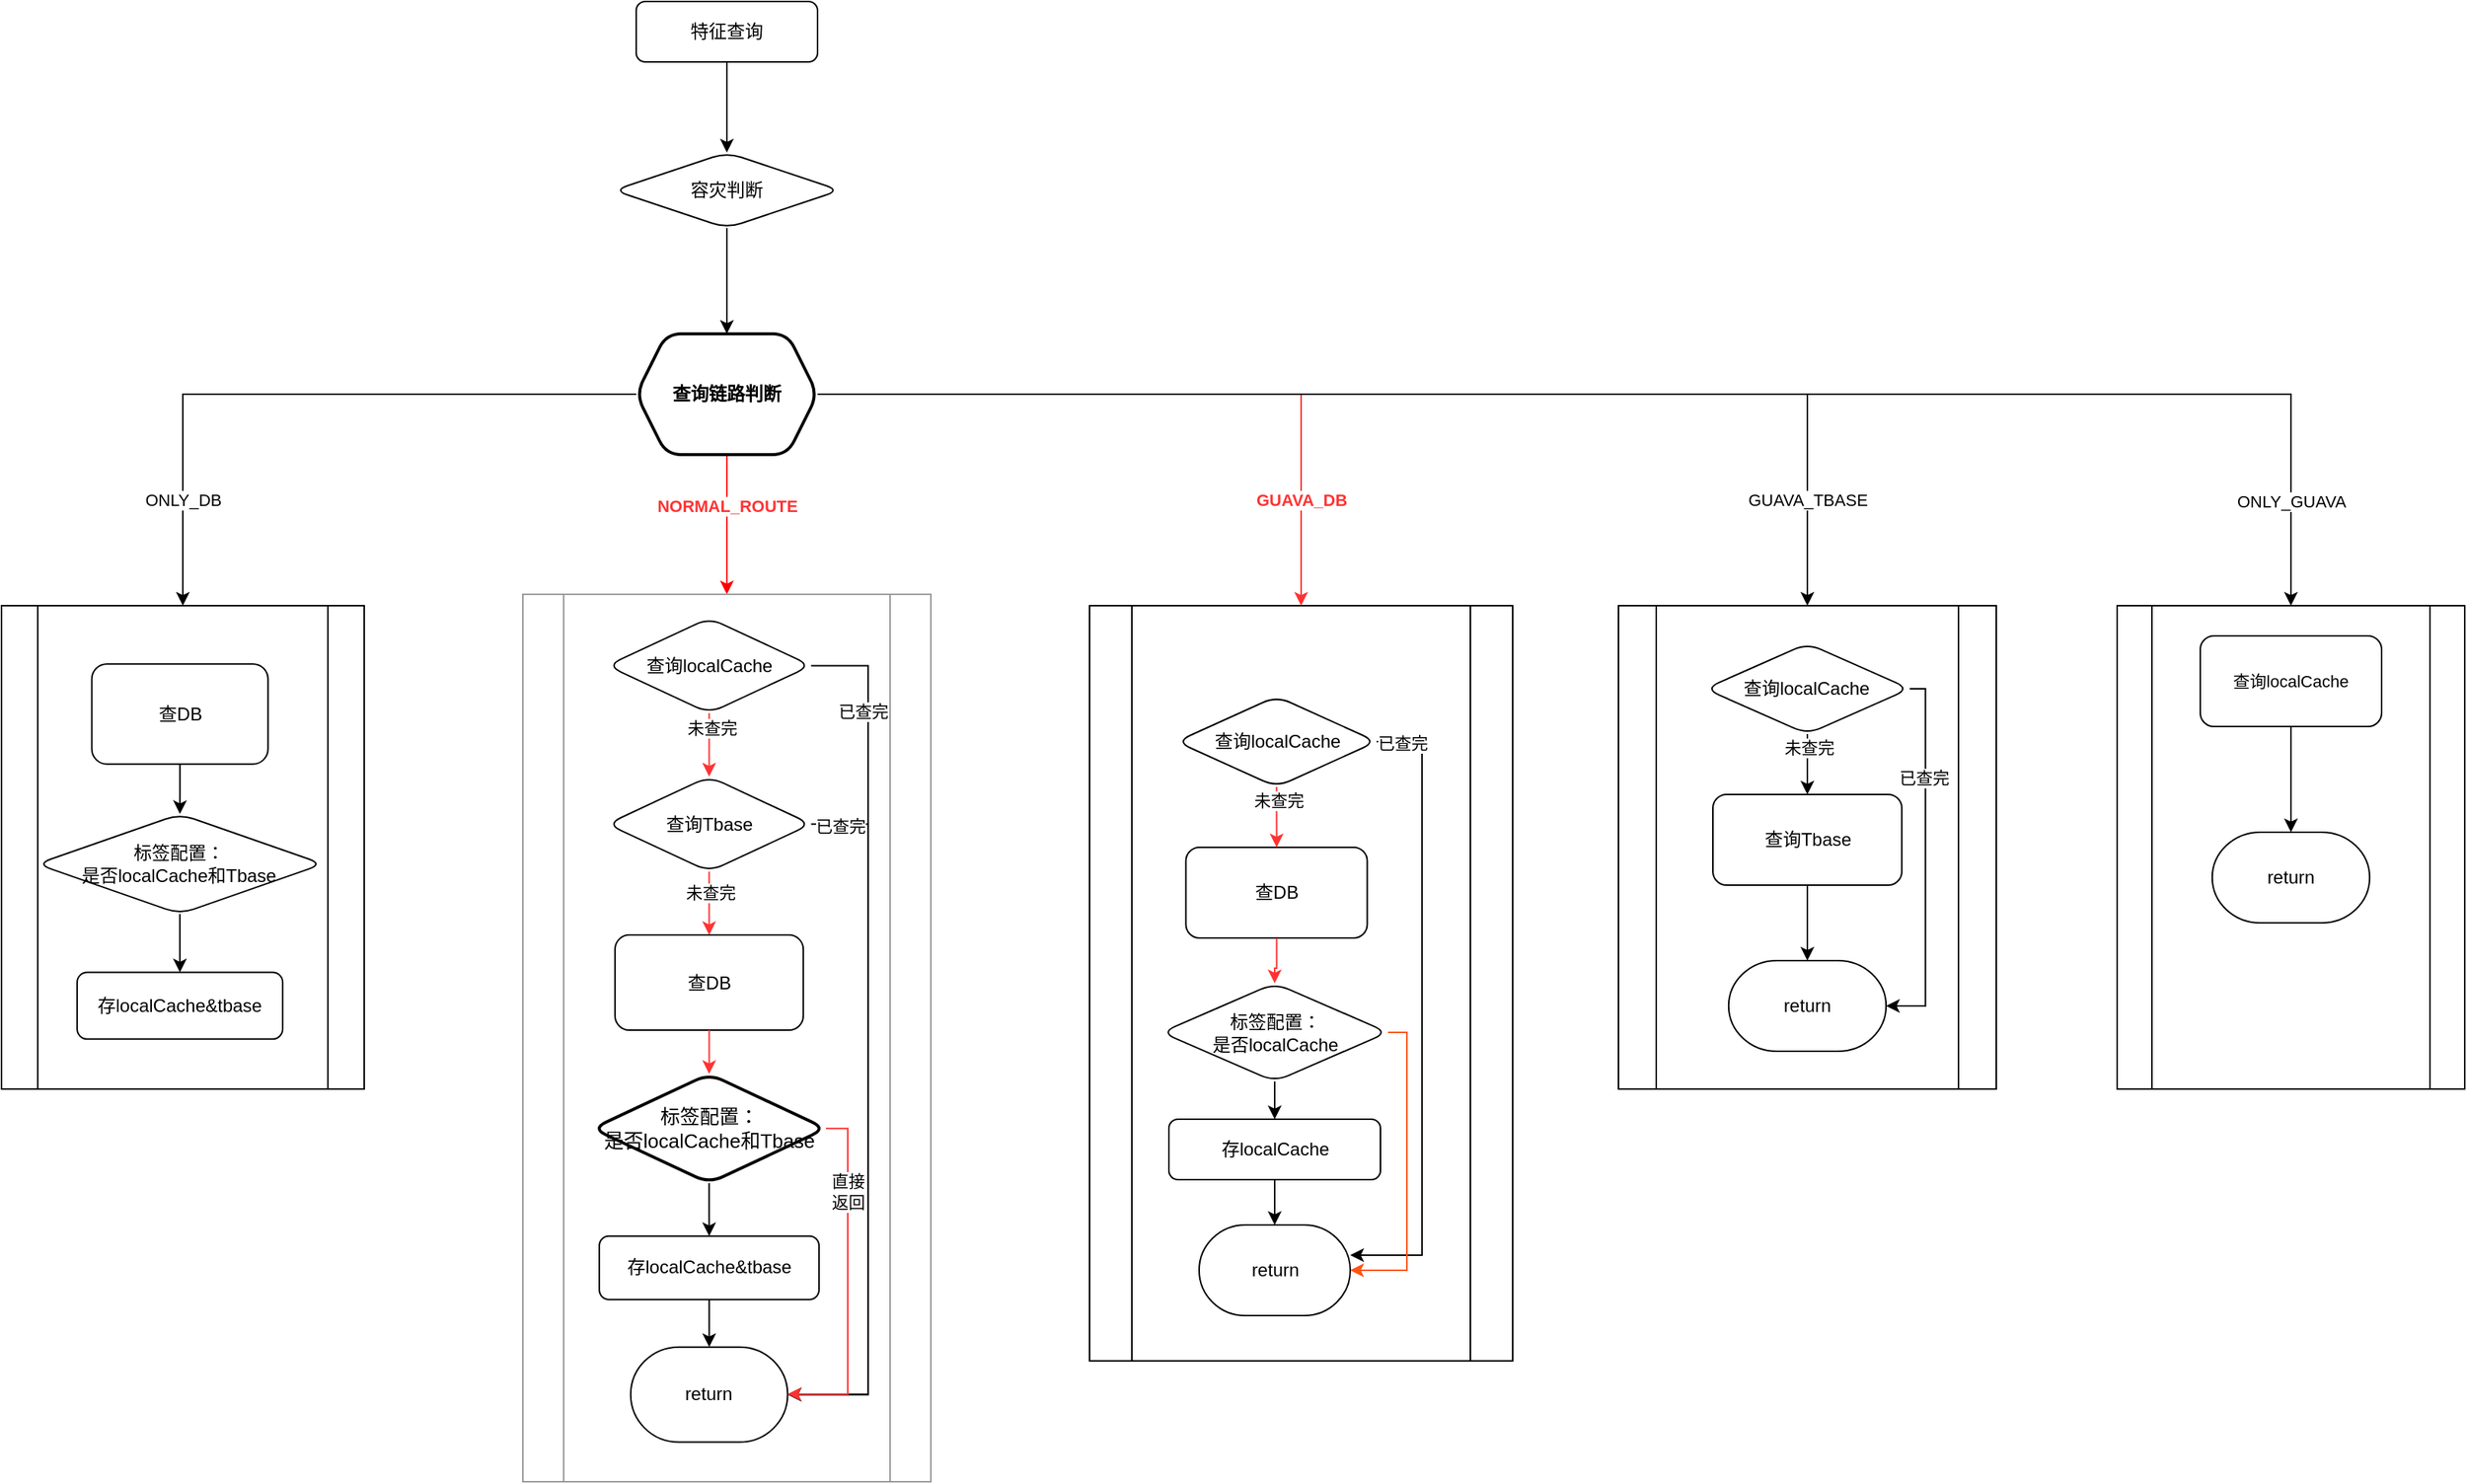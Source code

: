 <mxfile version="22.1.7" type="github">
  <diagram id="C5RBs43oDa-KdzZeNtuy" name="Page-1">
    <mxGraphModel dx="2261" dy="761" grid="1" gridSize="10" guides="1" tooltips="1" connect="1" arrows="1" fold="1" page="1" pageScale="1" pageWidth="827" pageHeight="1169" math="0" shadow="0">
      <root>
        <mxCell id="WIyWlLk6GJQsqaUBKTNV-0" />
        <mxCell id="WIyWlLk6GJQsqaUBKTNV-1" parent="WIyWlLk6GJQsqaUBKTNV-0" />
        <mxCell id="PfOiLFI8qecA5dUrZwNB-2" value="" style="edgeStyle=orthogonalEdgeStyle;rounded=0;orthogonalLoop=1;jettySize=auto;html=1;" parent="WIyWlLk6GJQsqaUBKTNV-1" source="WIyWlLk6GJQsqaUBKTNV-3" target="PfOiLFI8qecA5dUrZwNB-1" edge="1">
          <mxGeometry relative="1" as="geometry" />
        </mxCell>
        <mxCell id="WIyWlLk6GJQsqaUBKTNV-3" value="特征查询" style="rounded=1;whiteSpace=wrap;html=1;fontSize=12;glass=0;strokeWidth=1;shadow=0;" parent="WIyWlLk6GJQsqaUBKTNV-1" vertex="1">
          <mxGeometry x="180" y="80" width="120" height="40" as="geometry" />
        </mxCell>
        <mxCell id="PfOiLFI8qecA5dUrZwNB-6" value="" style="edgeStyle=orthogonalEdgeStyle;rounded=0;orthogonalLoop=1;jettySize=auto;html=1;" parent="WIyWlLk6GJQsqaUBKTNV-1" source="PfOiLFI8qecA5dUrZwNB-1" target="PfOiLFI8qecA5dUrZwNB-5" edge="1">
          <mxGeometry relative="1" as="geometry" />
        </mxCell>
        <mxCell id="PfOiLFI8qecA5dUrZwNB-1" value="容灾判断" style="rhombus;whiteSpace=wrap;html=1;rounded=1;glass=0;strokeWidth=1;shadow=0;" parent="WIyWlLk6GJQsqaUBKTNV-1" vertex="1">
          <mxGeometry x="165" y="180" width="150" height="50" as="geometry" />
        </mxCell>
        <mxCell id="PfOiLFI8qecA5dUrZwNB-9" value="" style="edgeStyle=orthogonalEdgeStyle;rounded=0;orthogonalLoop=1;jettySize=auto;html=1;strokeColor=#FF0000;" parent="WIyWlLk6GJQsqaUBKTNV-1" source="PfOiLFI8qecA5dUrZwNB-5" target="PfOiLFI8qecA5dUrZwNB-168" edge="1">
          <mxGeometry relative="1" as="geometry">
            <mxPoint x="220.0" y="470" as="targetPoint" />
          </mxGeometry>
        </mxCell>
        <mxCell id="PfOiLFI8qecA5dUrZwNB-19" value="&lt;font color=&quot;#ff3333&quot;&gt;&lt;b&gt;NORMAL_ROUTE&lt;/b&gt;&lt;/font&gt;" style="edgeLabel;html=1;align=center;verticalAlign=middle;resizable=0;points=[];" parent="PfOiLFI8qecA5dUrZwNB-9" vertex="1" connectable="0">
          <mxGeometry x="-0.3" relative="1" as="geometry">
            <mxPoint y="1" as="offset" />
          </mxGeometry>
        </mxCell>
        <mxCell id="PfOiLFI8qecA5dUrZwNB-12" style="edgeStyle=orthogonalEdgeStyle;rounded=0;orthogonalLoop=1;jettySize=auto;html=1;" parent="WIyWlLk6GJQsqaUBKTNV-1" source="PfOiLFI8qecA5dUrZwNB-5" target="PfOiLFI8qecA5dUrZwNB-157" edge="1">
          <mxGeometry relative="1" as="geometry">
            <mxPoint x="20.077" y="470" as="targetPoint" />
          </mxGeometry>
        </mxCell>
        <mxCell id="PfOiLFI8qecA5dUrZwNB-18" value="ONLY_DB" style="edgeLabel;html=1;align=center;verticalAlign=middle;resizable=0;points=[];" parent="PfOiLFI8qecA5dUrZwNB-12" vertex="1" connectable="0">
          <mxGeometry x="0.386" relative="1" as="geometry">
            <mxPoint y="65" as="offset" />
          </mxGeometry>
        </mxCell>
        <mxCell id="PfOiLFI8qecA5dUrZwNB-13" style="edgeStyle=orthogonalEdgeStyle;rounded=0;orthogonalLoop=1;jettySize=auto;html=1;strokeColor=#FF3333;" parent="WIyWlLk6GJQsqaUBKTNV-1" source="PfOiLFI8qecA5dUrZwNB-5" target="PfOiLFI8qecA5dUrZwNB-167" edge="1">
          <mxGeometry relative="1" as="geometry">
            <mxPoint x="420.077" y="470" as="targetPoint" />
          </mxGeometry>
        </mxCell>
        <mxCell id="PfOiLFI8qecA5dUrZwNB-20" value="&lt;font color=&quot;#ff3333&quot;&gt;&lt;b&gt;GUAVA_DB&lt;/b&gt;&lt;/font&gt;" style="edgeLabel;html=1;align=center;verticalAlign=middle;resizable=0;points=[];" parent="PfOiLFI8qecA5dUrZwNB-13" vertex="1" connectable="0">
          <mxGeometry x="0.424" relative="1" as="geometry">
            <mxPoint y="62" as="offset" />
          </mxGeometry>
        </mxCell>
        <mxCell id="PfOiLFI8qecA5dUrZwNB-15" style="edgeStyle=orthogonalEdgeStyle;rounded=0;orthogonalLoop=1;jettySize=auto;html=1;" parent="WIyWlLk6GJQsqaUBKTNV-1" source="PfOiLFI8qecA5dUrZwNB-5" target="PfOiLFI8qecA5dUrZwNB-202" edge="1">
          <mxGeometry relative="1" as="geometry">
            <mxPoint x="620.077" y="470" as="targetPoint" />
          </mxGeometry>
        </mxCell>
        <mxCell id="PfOiLFI8qecA5dUrZwNB-21" value="GUAVA_TBASE" style="edgeLabel;html=1;align=center;verticalAlign=middle;resizable=0;points=[];" parent="PfOiLFI8qecA5dUrZwNB-15" vertex="1" connectable="0">
          <mxGeometry x="0.653" relative="1" as="geometry">
            <mxPoint y="68" as="offset" />
          </mxGeometry>
        </mxCell>
        <mxCell id="PfOiLFI8qecA5dUrZwNB-17" style="edgeStyle=orthogonalEdgeStyle;rounded=0;orthogonalLoop=1;jettySize=auto;html=1;" parent="WIyWlLk6GJQsqaUBKTNV-1" source="PfOiLFI8qecA5dUrZwNB-5" target="PfOiLFI8qecA5dUrZwNB-206" edge="1">
          <mxGeometry relative="1" as="geometry">
            <mxPoint x="1170" y="470" as="targetPoint" />
          </mxGeometry>
        </mxCell>
        <mxCell id="PfOiLFI8qecA5dUrZwNB-22" value="ONLY_GUAVA" style="edgeLabel;html=1;align=center;verticalAlign=middle;resizable=0;points=[];" parent="PfOiLFI8qecA5dUrZwNB-17" vertex="1" connectable="0">
          <mxGeometry x="0.751" y="1" relative="1" as="geometry">
            <mxPoint x="-1" y="70" as="offset" />
          </mxGeometry>
        </mxCell>
        <mxCell id="PfOiLFI8qecA5dUrZwNB-5" value="&lt;b&gt;查询链路判断&lt;/b&gt;" style="shape=hexagon;perimeter=hexagonPerimeter2;whiteSpace=wrap;html=1;fixedSize=1;rounded=1;glass=0;strokeWidth=2;shadow=0;" parent="WIyWlLk6GJQsqaUBKTNV-1" vertex="1">
          <mxGeometry x="180" y="300" width="120" height="80" as="geometry" />
        </mxCell>
        <mxCell id="PfOiLFI8qecA5dUrZwNB-159" value="" style="group" parent="WIyWlLk6GJQsqaUBKTNV-1" vertex="1" connectable="0">
          <mxGeometry x="-240" y="480" width="240" height="320" as="geometry" />
        </mxCell>
        <mxCell id="PfOiLFI8qecA5dUrZwNB-157" value="" style="shape=process;whiteSpace=wrap;html=1;backgroundOutline=1;" parent="PfOiLFI8qecA5dUrZwNB-159" vertex="1">
          <mxGeometry width="240" height="320" as="geometry" />
        </mxCell>
        <mxCell id="PfOiLFI8qecA5dUrZwNB-119" value="查DB" style="whiteSpace=wrap;html=1;rounded=1;glass=0;strokeWidth=1;shadow=0;" parent="PfOiLFI8qecA5dUrZwNB-159" vertex="1">
          <mxGeometry x="59.757" y="38.621" width="116.599" height="66.207" as="geometry" />
        </mxCell>
        <mxCell id="PfOiLFI8qecA5dUrZwNB-130" value="标签配置：&lt;br&gt;是否localCache和Tbase" style="rhombus;whiteSpace=wrap;html=1;rounded=1;glass=0;strokeWidth=1;shadow=0;" parent="PfOiLFI8qecA5dUrZwNB-159" vertex="1">
          <mxGeometry x="23.32" y="137.931" width="189.474" height="66.207" as="geometry" />
        </mxCell>
        <mxCell id="PfOiLFI8qecA5dUrZwNB-118" value="" style="edgeStyle=orthogonalEdgeStyle;rounded=0;orthogonalLoop=1;jettySize=auto;html=1;" parent="PfOiLFI8qecA5dUrZwNB-159" source="PfOiLFI8qecA5dUrZwNB-119" target="PfOiLFI8qecA5dUrZwNB-130" edge="1">
          <mxGeometry relative="1" as="geometry">
            <mxPoint x="118.057" y="137.931" as="targetPoint" />
          </mxGeometry>
        </mxCell>
        <mxCell id="PfOiLFI8qecA5dUrZwNB-132" value="存localCache&amp;amp;tbase" style="whiteSpace=wrap;html=1;rounded=1;glass=0;strokeWidth=1;shadow=0;" parent="PfOiLFI8qecA5dUrZwNB-159" vertex="1">
          <mxGeometry x="50.04" y="242.759" width="136.032" height="44.138" as="geometry" />
        </mxCell>
        <mxCell id="PfOiLFI8qecA5dUrZwNB-129" style="edgeStyle=orthogonalEdgeStyle;rounded=0;orthogonalLoop=1;jettySize=auto;html=1;" parent="PfOiLFI8qecA5dUrZwNB-159" source="PfOiLFI8qecA5dUrZwNB-130" target="PfOiLFI8qecA5dUrZwNB-132" edge="1">
          <mxGeometry relative="1" as="geometry">
            <Array as="points">
              <mxPoint x="118" y="171.034" />
              <mxPoint x="118" y="171.034" />
            </Array>
          </mxGeometry>
        </mxCell>
        <mxCell id="PfOiLFI8qecA5dUrZwNB-187" value="" style="group;dashed=1;" parent="WIyWlLk6GJQsqaUBKTNV-1" vertex="1" connectable="0">
          <mxGeometry x="105" y="420" width="270" height="640" as="geometry" />
        </mxCell>
        <mxCell id="PfOiLFI8qecA5dUrZwNB-168" value="" style="shape=process;whiteSpace=wrap;html=1;backgroundOutline=1;strokeColor=#999999;" parent="PfOiLFI8qecA5dUrZwNB-187" vertex="1">
          <mxGeometry y="52.459" width="270" height="587.541" as="geometry" />
        </mxCell>
        <mxCell id="PfOiLFI8qecA5dUrZwNB-172" value="查询localCache" style="rhombus;whiteSpace=wrap;html=1;rounded=1;glass=0;strokeWidth=1;shadow=0;" parent="PfOiLFI8qecA5dUrZwNB-187" vertex="1">
          <mxGeometry x="55.776" y="68.197" width="135" height="62.951" as="geometry" />
        </mxCell>
        <mxCell id="PfOiLFI8qecA5dUrZwNB-175" value="查询Tbase" style="rhombus;whiteSpace=wrap;html=1;rounded=1;glass=0;strokeWidth=1;shadow=0;" parent="PfOiLFI8qecA5dUrZwNB-187" vertex="1">
          <mxGeometry x="55.776" y="173.115" width="135" height="62.951" as="geometry" />
        </mxCell>
        <mxCell id="PfOiLFI8qecA5dUrZwNB-170" value="" style="edgeStyle=orthogonalEdgeStyle;rounded=0;orthogonalLoop=1;jettySize=auto;html=1;strokeColor=#FF3333;" parent="PfOiLFI8qecA5dUrZwNB-187" source="PfOiLFI8qecA5dUrZwNB-172" target="PfOiLFI8qecA5dUrZwNB-175" edge="1">
          <mxGeometry relative="1" as="geometry" />
        </mxCell>
        <mxCell id="PfOiLFI8qecA5dUrZwNB-171" value="未查完" style="edgeLabel;html=1;align=center;verticalAlign=middle;resizable=0;points=[];" parent="PfOiLFI8qecA5dUrZwNB-170" vertex="1" connectable="0">
          <mxGeometry x="-0.55" y="1" relative="1" as="geometry">
            <mxPoint as="offset" />
          </mxGeometry>
        </mxCell>
        <mxCell id="PfOiLFI8qecA5dUrZwNB-177" value="查DB" style="whiteSpace=wrap;html=1;rounded=1;glass=0;strokeWidth=1;shadow=0;" parent="PfOiLFI8qecA5dUrZwNB-187" vertex="1">
          <mxGeometry x="60.968" y="278.033" width="124.615" height="62.951" as="geometry" />
        </mxCell>
        <mxCell id="PfOiLFI8qecA5dUrZwNB-173" value="" style="edgeStyle=orthogonalEdgeStyle;rounded=0;orthogonalLoop=1;jettySize=auto;html=1;strokeColor=#FF3333;" parent="PfOiLFI8qecA5dUrZwNB-187" source="PfOiLFI8qecA5dUrZwNB-175" target="PfOiLFI8qecA5dUrZwNB-177" edge="1">
          <mxGeometry relative="1" as="geometry" />
        </mxCell>
        <mxCell id="PfOiLFI8qecA5dUrZwNB-174" value="未查完" style="edgeLabel;html=1;align=center;verticalAlign=middle;resizable=0;points=[];" parent="PfOiLFI8qecA5dUrZwNB-173" vertex="1" connectable="0">
          <mxGeometry x="-0.35" relative="1" as="geometry">
            <mxPoint as="offset" />
          </mxGeometry>
        </mxCell>
        <mxCell id="PfOiLFI8qecA5dUrZwNB-178" value="return" style="strokeWidth=1;html=1;shape=mxgraph.flowchart.terminator;whiteSpace=wrap;" parent="PfOiLFI8qecA5dUrZwNB-187" vertex="1">
          <mxGeometry x="71.353" y="550.82" width="103.846" height="62.951" as="geometry" />
        </mxCell>
        <mxCell id="PfOiLFI8qecA5dUrZwNB-179" style="edgeStyle=orthogonalEdgeStyle;rounded=0;orthogonalLoop=1;jettySize=auto;html=1;entryX=1;entryY=0.5;entryDx=0;entryDy=0;entryPerimeter=0;" parent="PfOiLFI8qecA5dUrZwNB-187" source="PfOiLFI8qecA5dUrZwNB-175" target="PfOiLFI8qecA5dUrZwNB-178" edge="1">
          <mxGeometry relative="1" as="geometry">
            <Array as="points">
              <mxPoint x="228.462" y="204.59" />
              <mxPoint x="228.462" y="582.295" />
            </Array>
          </mxGeometry>
        </mxCell>
        <mxCell id="PfOiLFI8qecA5dUrZwNB-180" value="已查完" style="edgeLabel;html=1;align=center;verticalAlign=middle;resizable=0;points=[];" parent="PfOiLFI8qecA5dUrZwNB-179" vertex="1" connectable="0">
          <mxGeometry x="-0.918" y="-1" relative="1" as="geometry">
            <mxPoint as="offset" />
          </mxGeometry>
        </mxCell>
        <mxCell id="PfOiLFI8qecA5dUrZwNB-181" style="edgeStyle=orthogonalEdgeStyle;rounded=0;orthogonalLoop=1;jettySize=auto;html=1;entryX=1;entryY=0.5;entryDx=0;entryDy=0;entryPerimeter=0;" parent="PfOiLFI8qecA5dUrZwNB-187" source="PfOiLFI8qecA5dUrZwNB-172" target="PfOiLFI8qecA5dUrZwNB-178" edge="1">
          <mxGeometry relative="1" as="geometry">
            <Array as="points">
              <mxPoint x="228.462" y="99.672" />
              <mxPoint x="228.462" y="582.295" />
            </Array>
          </mxGeometry>
        </mxCell>
        <mxCell id="PfOiLFI8qecA5dUrZwNB-182" value="已查完" style="edgeLabel;html=1;align=center;verticalAlign=middle;resizable=0;points=[];" parent="PfOiLFI8qecA5dUrZwNB-181" vertex="1" connectable="0">
          <mxGeometry x="-0.919" y="-1" relative="1" as="geometry">
            <mxPoint x="11" y="29" as="offset" />
          </mxGeometry>
        </mxCell>
        <mxCell id="Yrd4nL5aWphxMWAHOypL-0" style="edgeStyle=orthogonalEdgeStyle;rounded=0;orthogonalLoop=1;jettySize=auto;html=1;strokeColor=#FF3333;" edge="1" parent="PfOiLFI8qecA5dUrZwNB-187" source="PfOiLFI8qecA5dUrZwNB-184" target="PfOiLFI8qecA5dUrZwNB-178">
          <mxGeometry relative="1" as="geometry">
            <Array as="points">
              <mxPoint x="215" y="406" />
              <mxPoint x="215" y="582" />
            </Array>
          </mxGeometry>
        </mxCell>
        <mxCell id="Yrd4nL5aWphxMWAHOypL-1" value="直接&lt;br&gt;返回" style="edgeLabel;html=1;align=center;verticalAlign=middle;resizable=0;points=[];" vertex="1" connectable="0" parent="Yrd4nL5aWphxMWAHOypL-0">
          <mxGeometry x="-0.51" relative="1" as="geometry">
            <mxPoint as="offset" />
          </mxGeometry>
        </mxCell>
        <mxCell id="PfOiLFI8qecA5dUrZwNB-184" value="&lt;font style=&quot;font-size: 13px;&quot;&gt;标签配置：&lt;br&gt;是否localCache和Tbase&lt;/font&gt;" style="rhombus;whiteSpace=wrap;html=1;rounded=1;glass=0;strokeWidth=2;shadow=0;" parent="PfOiLFI8qecA5dUrZwNB-187" vertex="1">
          <mxGeometry x="46.01" y="370" width="154.53" height="72.3" as="geometry" />
        </mxCell>
        <mxCell id="PfOiLFI8qecA5dUrZwNB-176" value="" style="edgeStyle=orthogonalEdgeStyle;rounded=0;orthogonalLoop=1;jettySize=auto;html=1;strokeColor=#FF3333;" parent="PfOiLFI8qecA5dUrZwNB-187" source="PfOiLFI8qecA5dUrZwNB-177" target="PfOiLFI8qecA5dUrZwNB-184" edge="1">
          <mxGeometry relative="1" as="geometry" />
        </mxCell>
        <mxCell id="PfOiLFI8qecA5dUrZwNB-185" style="edgeStyle=orthogonalEdgeStyle;rounded=0;orthogonalLoop=1;jettySize=auto;html=1;" parent="PfOiLFI8qecA5dUrZwNB-187" source="PfOiLFI8qecA5dUrZwNB-186" target="PfOiLFI8qecA5dUrZwNB-178" edge="1">
          <mxGeometry relative="1" as="geometry" />
        </mxCell>
        <mxCell id="PfOiLFI8qecA5dUrZwNB-186" value="存localCache&amp;amp;tbase" style="whiteSpace=wrap;html=1;rounded=1;glass=0;strokeWidth=1;shadow=0;" parent="PfOiLFI8qecA5dUrZwNB-187" vertex="1">
          <mxGeometry x="50.583" y="477.377" width="145.385" height="41.967" as="geometry" />
        </mxCell>
        <mxCell id="PfOiLFI8qecA5dUrZwNB-183" style="edgeStyle=orthogonalEdgeStyle;rounded=0;orthogonalLoop=1;jettySize=auto;html=1;" parent="PfOiLFI8qecA5dUrZwNB-187" source="PfOiLFI8qecA5dUrZwNB-184" target="PfOiLFI8qecA5dUrZwNB-186" edge="1">
          <mxGeometry relative="1" as="geometry" />
        </mxCell>
        <mxCell id="PfOiLFI8qecA5dUrZwNB-201" value="" style="group" parent="WIyWlLk6GJQsqaUBKTNV-1" vertex="1" connectable="0">
          <mxGeometry x="480" y="480" width="280" height="500" as="geometry" />
        </mxCell>
        <mxCell id="PfOiLFI8qecA5dUrZwNB-167" value="" style="shape=process;whiteSpace=wrap;html=1;backgroundOutline=1;" parent="PfOiLFI8qecA5dUrZwNB-201" vertex="1">
          <mxGeometry width="280" height="500" as="geometry" />
        </mxCell>
        <mxCell id="PfOiLFI8qecA5dUrZwNB-191" value="查询localCache" style="rhombus;whiteSpace=wrap;html=1;rounded=1;glass=0;strokeWidth=1;shadow=0;" parent="PfOiLFI8qecA5dUrZwNB-201" vertex="1">
          <mxGeometry x="57.5" y="60" width="132.5" height="60" as="geometry" />
        </mxCell>
        <mxCell id="PfOiLFI8qecA5dUrZwNB-193" value="查DB" style="whiteSpace=wrap;html=1;rounded=1;glass=0;strokeWidth=1;shadow=0;" parent="PfOiLFI8qecA5dUrZwNB-201" vertex="1">
          <mxGeometry x="63.75" y="160" width="120" height="60" as="geometry" />
        </mxCell>
        <mxCell id="PfOiLFI8qecA5dUrZwNB-189" value="" style="edgeStyle=orthogonalEdgeStyle;rounded=0;orthogonalLoop=1;jettySize=auto;html=1;strokeColor=#FF3333;" parent="PfOiLFI8qecA5dUrZwNB-201" source="PfOiLFI8qecA5dUrZwNB-191" target="PfOiLFI8qecA5dUrZwNB-193" edge="1">
          <mxGeometry relative="1" as="geometry">
            <mxPoint x="122.5" y="160" as="targetPoint" />
          </mxGeometry>
        </mxCell>
        <mxCell id="PfOiLFI8qecA5dUrZwNB-190" value="未查完" style="edgeLabel;html=1;align=center;verticalAlign=middle;resizable=0;points=[];" parent="PfOiLFI8qecA5dUrZwNB-189" vertex="1" connectable="0">
          <mxGeometry x="-0.55" y="1" relative="1" as="geometry">
            <mxPoint as="offset" />
          </mxGeometry>
        </mxCell>
        <mxCell id="PfOiLFI8qecA5dUrZwNB-194" style="edgeStyle=orthogonalEdgeStyle;rounded=0;orthogonalLoop=1;jettySize=auto;html=1;" parent="PfOiLFI8qecA5dUrZwNB-201" source="PfOiLFI8qecA5dUrZwNB-191" target="PfOiLFI8qecA5dUrZwNB-196" edge="1">
          <mxGeometry relative="1" as="geometry">
            <Array as="points">
              <mxPoint x="220" y="90" />
              <mxPoint x="220" y="430" />
            </Array>
            <mxPoint x="172.5" y="560" as="targetPoint" />
          </mxGeometry>
        </mxCell>
        <mxCell id="PfOiLFI8qecA5dUrZwNB-195" value="已查完" style="edgeLabel;html=1;align=center;verticalAlign=middle;resizable=0;points=[];" parent="PfOiLFI8qecA5dUrZwNB-194" vertex="1" connectable="0">
          <mxGeometry x="-0.919" y="-1" relative="1" as="geometry">
            <mxPoint as="offset" />
          </mxGeometry>
        </mxCell>
        <mxCell id="PfOiLFI8qecA5dUrZwNB-196" value="return" style="strokeWidth=1;html=1;shape=mxgraph.flowchart.terminator;whiteSpace=wrap;" parent="PfOiLFI8qecA5dUrZwNB-201" vertex="1">
          <mxGeometry x="72.5" y="410" width="100" height="60" as="geometry" />
        </mxCell>
        <mxCell id="PfOiLFI8qecA5dUrZwNB-198" value="标签配置：&lt;br&gt;是否localCache" style="rhombus;whiteSpace=wrap;html=1;rounded=1;glass=0;strokeWidth=1;shadow=0;" parent="PfOiLFI8qecA5dUrZwNB-201" vertex="1">
          <mxGeometry x="47.5" y="250" width="150" height="65" as="geometry" />
        </mxCell>
        <mxCell id="PfOiLFI8qecA5dUrZwNB-192" value="" style="edgeStyle=orthogonalEdgeStyle;rounded=0;orthogonalLoop=1;jettySize=auto;html=1;strokeColor=#FF3333;" parent="PfOiLFI8qecA5dUrZwNB-201" source="PfOiLFI8qecA5dUrZwNB-193" target="PfOiLFI8qecA5dUrZwNB-198" edge="1">
          <mxGeometry relative="1" as="geometry">
            <mxPoint x="122.5" y="240" as="targetPoint" />
          </mxGeometry>
        </mxCell>
        <mxCell id="PfOiLFI8qecA5dUrZwNB-199" style="edgeStyle=orthogonalEdgeStyle;rounded=0;orthogonalLoop=1;jettySize=auto;html=1;" parent="PfOiLFI8qecA5dUrZwNB-201" source="PfOiLFI8qecA5dUrZwNB-200" target="PfOiLFI8qecA5dUrZwNB-196" edge="1">
          <mxGeometry relative="1" as="geometry" />
        </mxCell>
        <mxCell id="PfOiLFI8qecA5dUrZwNB-200" value="存localCache" style="whiteSpace=wrap;html=1;rounded=1;glass=0;strokeWidth=1;shadow=0;" parent="PfOiLFI8qecA5dUrZwNB-201" vertex="1">
          <mxGeometry x="52.5" y="340" width="140" height="40" as="geometry" />
        </mxCell>
        <mxCell id="PfOiLFI8qecA5dUrZwNB-197" style="edgeStyle=orthogonalEdgeStyle;rounded=0;orthogonalLoop=1;jettySize=auto;html=1;" parent="PfOiLFI8qecA5dUrZwNB-201" source="PfOiLFI8qecA5dUrZwNB-198" target="PfOiLFI8qecA5dUrZwNB-200" edge="1">
          <mxGeometry relative="1" as="geometry" />
        </mxCell>
        <mxCell id="Yrd4nL5aWphxMWAHOypL-3" style="edgeStyle=orthogonalEdgeStyle;rounded=0;orthogonalLoop=1;jettySize=auto;html=1;strokeColor=#FF5314;" edge="1" parent="PfOiLFI8qecA5dUrZwNB-201" source="PfOiLFI8qecA5dUrZwNB-198" target="PfOiLFI8qecA5dUrZwNB-196">
          <mxGeometry relative="1" as="geometry">
            <Array as="points">
              <mxPoint x="210" y="283" />
              <mxPoint x="210" y="440" />
            </Array>
          </mxGeometry>
        </mxCell>
        <mxCell id="PfOiLFI8qecA5dUrZwNB-205" value="" style="group" parent="WIyWlLk6GJQsqaUBKTNV-1" vertex="1" connectable="0">
          <mxGeometry x="830" y="480" width="250" height="320" as="geometry" />
        </mxCell>
        <mxCell id="PfOiLFI8qecA5dUrZwNB-202" value="" style="shape=process;whiteSpace=wrap;html=1;backgroundOutline=1;" parent="PfOiLFI8qecA5dUrZwNB-205" vertex="1">
          <mxGeometry width="250.0" height="320" as="geometry" />
        </mxCell>
        <mxCell id="PfOiLFI8qecA5dUrZwNB-135" value="查询localCache" style="rhombus;whiteSpace=wrap;html=1;rounded=1;glass=0;strokeWidth=1;shadow=0;" parent="PfOiLFI8qecA5dUrZwNB-205" vertex="1">
          <mxGeometry x="57.292" y="25" width="135.417" height="60" as="geometry" />
        </mxCell>
        <mxCell id="PfOiLFI8qecA5dUrZwNB-141" value="return" style="strokeWidth=1;html=1;shape=mxgraph.flowchart.terminator;whiteSpace=wrap;" parent="PfOiLFI8qecA5dUrZwNB-205" vertex="1">
          <mxGeometry x="72.917" y="235" width="104.167" height="60" as="geometry" />
        </mxCell>
        <mxCell id="PfOiLFI8qecA5dUrZwNB-203" style="edgeStyle=orthogonalEdgeStyle;rounded=0;orthogonalLoop=1;jettySize=auto;html=1;" parent="PfOiLFI8qecA5dUrZwNB-205" source="PfOiLFI8qecA5dUrZwNB-135" target="PfOiLFI8qecA5dUrZwNB-141" edge="1">
          <mxGeometry relative="1" as="geometry">
            <Array as="points">
              <mxPoint x="203.125" y="55" />
              <mxPoint x="203.125" y="265" />
            </Array>
          </mxGeometry>
        </mxCell>
        <mxCell id="PfOiLFI8qecA5dUrZwNB-204" value="已查完" style="edgeLabel;html=1;align=center;verticalAlign=middle;resizable=0;points=[];" parent="PfOiLFI8qecA5dUrZwNB-203" vertex="1" connectable="0">
          <mxGeometry x="-0.442" y="-1" relative="1" as="geometry">
            <mxPoint as="offset" />
          </mxGeometry>
        </mxCell>
        <mxCell id="PfOiLFI8qecA5dUrZwNB-152" style="edgeStyle=orthogonalEdgeStyle;rounded=0;orthogonalLoop=1;jettySize=auto;html=1;" parent="PfOiLFI8qecA5dUrZwNB-205" source="PfOiLFI8qecA5dUrZwNB-151" target="PfOiLFI8qecA5dUrZwNB-141" edge="1">
          <mxGeometry relative="1" as="geometry" />
        </mxCell>
        <mxCell id="PfOiLFI8qecA5dUrZwNB-151" value="查询Tbase" style="rounded=1;whiteSpace=wrap;html=1;" parent="PfOiLFI8qecA5dUrZwNB-205" vertex="1">
          <mxGeometry x="62.5" y="125" width="125.0" height="60" as="geometry" />
        </mxCell>
        <mxCell id="PfOiLFI8qecA5dUrZwNB-133" value="" style="edgeStyle=orthogonalEdgeStyle;rounded=0;orthogonalLoop=1;jettySize=auto;html=1;entryX=0.5;entryY=0;entryDx=0;entryDy=0;" parent="PfOiLFI8qecA5dUrZwNB-205" source="PfOiLFI8qecA5dUrZwNB-135" target="PfOiLFI8qecA5dUrZwNB-151" edge="1">
          <mxGeometry relative="1" as="geometry">
            <mxPoint x="125.0" y="125" as="targetPoint" />
          </mxGeometry>
        </mxCell>
        <mxCell id="PfOiLFI8qecA5dUrZwNB-134" value="未查完" style="edgeLabel;html=1;align=center;verticalAlign=middle;resizable=0;points=[];" parent="PfOiLFI8qecA5dUrZwNB-133" vertex="1" connectable="0">
          <mxGeometry x="-0.55" y="1" relative="1" as="geometry">
            <mxPoint as="offset" />
          </mxGeometry>
        </mxCell>
        <mxCell id="PfOiLFI8qecA5dUrZwNB-206" value="" style="shape=process;whiteSpace=wrap;html=1;backgroundOutline=1;fontFamily=Helvetica;fontSize=11;fontColor=default;" parent="WIyWlLk6GJQsqaUBKTNV-1" vertex="1">
          <mxGeometry x="1160" y="480" width="230" height="320" as="geometry" />
        </mxCell>
        <mxCell id="PfOiLFI8qecA5dUrZwNB-208" value="return" style="strokeWidth=1;html=1;shape=mxgraph.flowchart.terminator;whiteSpace=wrap;" parent="WIyWlLk6GJQsqaUBKTNV-1" vertex="1">
          <mxGeometry x="1222.917" y="630" width="104.167" height="60" as="geometry" />
        </mxCell>
        <mxCell id="PfOiLFI8qecA5dUrZwNB-211" style="edgeStyle=orthogonalEdgeStyle;shape=connector;rounded=0;orthogonalLoop=1;jettySize=auto;html=1;labelBackgroundColor=default;strokeColor=default;align=center;verticalAlign=middle;fontFamily=Helvetica;fontSize=11;fontColor=default;endArrow=classic;" parent="WIyWlLk6GJQsqaUBKTNV-1" source="PfOiLFI8qecA5dUrZwNB-210" target="PfOiLFI8qecA5dUrZwNB-208" edge="1">
          <mxGeometry relative="1" as="geometry" />
        </mxCell>
        <mxCell id="PfOiLFI8qecA5dUrZwNB-210" value="查询localCache" style="rounded=1;whiteSpace=wrap;html=1;fontFamily=Helvetica;fontSize=11;fontColor=default;" parent="WIyWlLk6GJQsqaUBKTNV-1" vertex="1">
          <mxGeometry x="1215" y="500" width="120" height="60" as="geometry" />
        </mxCell>
      </root>
    </mxGraphModel>
  </diagram>
</mxfile>
